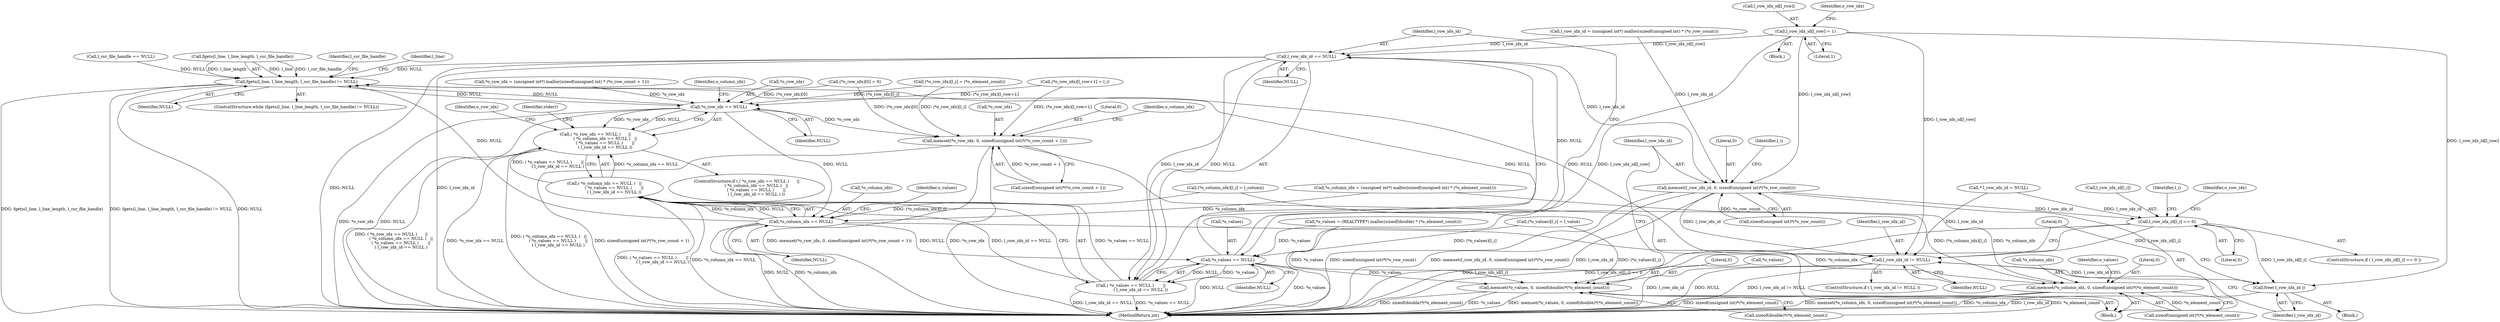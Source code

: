 digraph "0_libxsmm_151481489192e6d1997f8bde52c5c425ea41741d_0@array" {
"1000394" [label="(Call,l_row_idx_id[l_row] = 1)"];
"1000266" [label="(Call,l_row_idx_id == NULL)"];
"1000161" [label="(Call,fgets(l_line, l_line_length, l_csr_file_handle) != NULL)"];
"1000252" [label="(Call,*o_row_idx == NULL)"];
"1000251" [label="(Call,( *o_row_idx == NULL )      ||\n               ( *o_column_idx == NULL )   ||\n               ( *o_values == NULL )       ||\n               ( l_row_idx_id == NULL ))"];
"1000257" [label="(Call,*o_column_idx == NULL)"];
"1000256" [label="(Call,( *o_column_idx == NULL )   ||\n               ( *o_values == NULL )       ||\n               ( l_row_idx_id == NULL ))"];
"1000262" [label="(Call,*o_values == NULL)"];
"1000261" [label="(Call,( *o_values == NULL )       ||\n               ( l_row_idx_id == NULL ))"];
"1000296" [label="(Call,memset(*o_values, 0, sizeof(double)*(*o_element_count)))"];
"1000287" [label="(Call,memset(*o_column_idx, 0, sizeof(unsigned int)*(*o_element_count)))"];
"1000276" [label="(Call,memset(*o_row_idx, 0, sizeof(unsigned int)*(*o_row_count + 1)))"];
"1000451" [label="(Call,l_row_idx_id != NULL)"];
"1000455" [label="(Call,free( l_row_idx_id ))"];
"1000305" [label="(Call,memset(l_row_idx_id, 0, sizeof(unsigned int)*(*o_row_count)))"];
"1000433" [label="(Call,l_row_idx_id[l_i] == 0)"];
"1000442" [label="(Identifier,o_row_idx)"];
"1000452" [label="(Identifier,l_row_idx_id)"];
"1000258" [label="(Call,*o_column_idx)"];
"1000458" [label="(Literal,0)"];
"1000437" [label="(Literal,0)"];
"1000398" [label="(Literal,1)"];
"1000240" [label="(Call,l_row_idx_id = (unsigned int*) malloc(sizeof(unsigned int) * (*o_row_count)))"];
"1000263" [label="(Call,*o_values)"];
"1000252" [label="(Call,*o_row_idx == NULL)"];
"1000255" [label="(Identifier,NULL)"];
"1000353" [label="(Block,)"];
"1000266" [label="(Call,l_row_idx_id == NULL)"];
"1000262" [label="(Call,*o_values == NULL)"];
"1000459" [label="(MethodReturn,int)"];
"1000205" [label="(Call,*o_column_idx = (unsigned int*) malloc(sizeof(unsigned int) * (*o_element_count)))"];
"1000454" [label="(Block,)"];
"1000291" [label="(Call,sizeof(unsigned int)*(*o_element_count))"];
"1000434" [label="(Call,l_row_idx_id[l_i])"];
"1000450" [label="(ControlStructure,if ( l_row_idx_id != NULL ))"];
"1000261" [label="(Call,( *o_values == NULL )       ||\n               ( l_row_idx_id == NULL ))"];
"1000380" [label="(Call,(*o_column_idx)[l_i] = l_column)"];
"1000289" [label="(Identifier,o_column_idx)"];
"1000251" [label="(Call,( *o_row_idx == NULL )      ||\n               ( *o_column_idx == NULL )   ||\n               ( *o_values == NULL )       ||\n               ( l_row_idx_id == NULL ))"];
"1000257" [label="(Call,*o_column_idx == NULL)"];
"1000298" [label="(Identifier,o_values)"];
"1000456" [label="(Identifier,l_row_idx_id)"];
"1000451" [label="(Call,l_row_idx_id != NULL)"];
"1000229" [label="(Call,*o_values = (REALTYPE*) malloc(sizeof(double) * (*o_element_count)))"];
"1000315" [label="(Identifier,l_i)"];
"1000300" [label="(Call,sizeof(double)*(*o_element_count))"];
"1000432" [label="(ControlStructure,if ( l_row_idx_id[l_i] == 0 ))"];
"1000137" [label="(Call,* l_row_idx_id = NULL)"];
"1000166" [label="(Identifier,NULL)"];
"1000162" [label="(Call,fgets(l_line, l_line_length, l_csr_file_handle))"];
"1000408" [label="(Identifier,l_csr_file_handle)"];
"1000276" [label="(Call,memset(*o_row_idx, 0, sizeof(unsigned int)*(*o_row_count + 1)))"];
"1000299" [label="(Literal,0)"];
"1000204" [label="(Block,)"];
"1000287" [label="(Call,memset(*o_column_idx, 0, sizeof(unsigned int)*(*o_element_count)))"];
"1000271" [label="(Identifier,stderr)"];
"1000290" [label="(Literal,0)"];
"1000264" [label="(Identifier,o_values)"];
"1000308" [label="(Call,sizeof(unsigned int)*(*o_row_count))"];
"1000278" [label="(Identifier,o_row_idx)"];
"1000171" [label="(Identifier,l_line)"];
"1000267" [label="(Identifier,l_row_idx_id)"];
"1000395" [label="(Call,l_row_idx_id[l_row])"];
"1000256" [label="(Call,( *o_column_idx == NULL )   ||\n               ( *o_values == NULL )       ||\n               ( l_row_idx_id == NULL ))"];
"1000161" [label="(Call,fgets(l_line, l_line_length, l_csr_file_handle) != NULL)"];
"1000259" [label="(Identifier,o_column_idx)"];
"1000386" [label="(Call,(*o_values)[l_i] = l_value)"];
"1000325" [label="(Call,(*o_row_idx)[l_i] = (*o_element_count))"];
"1000150" [label="(Call,l_csr_file_handle == NULL)"];
"1000250" [label="(ControlStructure,if ( ( *o_row_idx == NULL )      ||\n               ( *o_column_idx == NULL )   ||\n               ( *o_values == NULL )       ||\n               ( l_row_idx_id == NULL ) ))"];
"1000253" [label="(Call,*o_row_idx)"];
"1000305" [label="(Call,memset(l_row_idx_id, 0, sizeof(unsigned int)*(*o_row_count)))"];
"1000394" [label="(Call,l_row_idx_id[l_row] = 1)"];
"1000455" [label="(Call,free( l_row_idx_id ))"];
"1000430" [label="(Identifier,l_i)"];
"1000288" [label="(Call,*o_column_idx)"];
"1000332" [label="(Call,(*o_row_idx)[0] = 0)"];
"1000268" [label="(Identifier,NULL)"];
"1000296" [label="(Call,memset(*o_values, 0, sizeof(double)*(*o_element_count)))"];
"1000297" [label="(Call,*o_values)"];
"1000265" [label="(Identifier,NULL)"];
"1000280" [label="(Call,sizeof(unsigned int)*(*o_row_count + 1))"];
"1000279" [label="(Literal,0)"];
"1000453" [label="(Identifier,NULL)"];
"1000160" [label="(ControlStructure,while (fgets(l_line, l_line_length, l_csr_file_handle) != NULL))"];
"1000216" [label="(Call,*o_row_idx = (unsigned int*) malloc(sizeof(unsigned int) * (*o_row_count + 1)))"];
"1000433" [label="(Call,l_row_idx_id[l_i] == 0)"];
"1000307" [label="(Literal,0)"];
"1000399" [label="(Call,(*o_row_idx)[l_row+1] = l_i)"];
"1000260" [label="(Identifier,NULL)"];
"1000306" [label="(Identifier,l_row_idx_id)"];
"1000402" [label="(Identifier,o_row_idx)"];
"1000277" [label="(Call,*o_row_idx)"];
"1000394" -> "1000353"  [label="AST: "];
"1000394" -> "1000398"  [label="CFG: "];
"1000395" -> "1000394"  [label="AST: "];
"1000398" -> "1000394"  [label="AST: "];
"1000402" -> "1000394"  [label="CFG: "];
"1000394" -> "1000459"  [label="DDG: l_row_idx_id[l_row]"];
"1000394" -> "1000266"  [label="DDG: l_row_idx_id[l_row]"];
"1000394" -> "1000305"  [label="DDG: l_row_idx_id[l_row]"];
"1000394" -> "1000451"  [label="DDG: l_row_idx_id[l_row]"];
"1000394" -> "1000455"  [label="DDG: l_row_idx_id[l_row]"];
"1000266" -> "1000261"  [label="AST: "];
"1000266" -> "1000268"  [label="CFG: "];
"1000267" -> "1000266"  [label="AST: "];
"1000268" -> "1000266"  [label="AST: "];
"1000261" -> "1000266"  [label="CFG: "];
"1000266" -> "1000459"  [label="DDG: l_row_idx_id"];
"1000266" -> "1000459"  [label="DDG: NULL"];
"1000266" -> "1000161"  [label="DDG: NULL"];
"1000266" -> "1000261"  [label="DDG: l_row_idx_id"];
"1000266" -> "1000261"  [label="DDG: NULL"];
"1000240" -> "1000266"  [label="DDG: l_row_idx_id"];
"1000262" -> "1000266"  [label="DDG: NULL"];
"1000266" -> "1000305"  [label="DDG: l_row_idx_id"];
"1000161" -> "1000160"  [label="AST: "];
"1000161" -> "1000166"  [label="CFG: "];
"1000162" -> "1000161"  [label="AST: "];
"1000166" -> "1000161"  [label="AST: "];
"1000171" -> "1000161"  [label="CFG: "];
"1000408" -> "1000161"  [label="CFG: "];
"1000161" -> "1000459"  [label="DDG: NULL"];
"1000161" -> "1000459"  [label="DDG: fgets(l_line, l_line_length, l_csr_file_handle)"];
"1000161" -> "1000459"  [label="DDG: fgets(l_line, l_line_length, l_csr_file_handle) != NULL"];
"1000162" -> "1000161"  [label="DDG: l_line"];
"1000162" -> "1000161"  [label="DDG: l_line_length"];
"1000162" -> "1000161"  [label="DDG: l_csr_file_handle"];
"1000257" -> "1000161"  [label="DDG: NULL"];
"1000252" -> "1000161"  [label="DDG: NULL"];
"1000150" -> "1000161"  [label="DDG: NULL"];
"1000262" -> "1000161"  [label="DDG: NULL"];
"1000161" -> "1000252"  [label="DDG: NULL"];
"1000161" -> "1000451"  [label="DDG: NULL"];
"1000252" -> "1000251"  [label="AST: "];
"1000252" -> "1000255"  [label="CFG: "];
"1000253" -> "1000252"  [label="AST: "];
"1000255" -> "1000252"  [label="AST: "];
"1000259" -> "1000252"  [label="CFG: "];
"1000251" -> "1000252"  [label="CFG: "];
"1000252" -> "1000459"  [label="DDG: *o_row_idx"];
"1000252" -> "1000459"  [label="DDG: NULL"];
"1000252" -> "1000251"  [label="DDG: *o_row_idx"];
"1000252" -> "1000251"  [label="DDG: NULL"];
"1000325" -> "1000252"  [label="DDG: (*o_row_idx)[l_i]"];
"1000332" -> "1000252"  [label="DDG: (*o_row_idx)[0]"];
"1000216" -> "1000252"  [label="DDG: *o_row_idx"];
"1000399" -> "1000252"  [label="DDG: (*o_row_idx)[l_row+1]"];
"1000252" -> "1000257"  [label="DDG: NULL"];
"1000252" -> "1000276"  [label="DDG: *o_row_idx"];
"1000251" -> "1000250"  [label="AST: "];
"1000251" -> "1000256"  [label="CFG: "];
"1000256" -> "1000251"  [label="AST: "];
"1000271" -> "1000251"  [label="CFG: "];
"1000278" -> "1000251"  [label="CFG: "];
"1000251" -> "1000459"  [label="DDG: ( *o_row_idx == NULL )      ||\n               ( *o_column_idx == NULL )   ||\n               ( *o_values == NULL )       ||\n               ( l_row_idx_id == NULL )"];
"1000251" -> "1000459"  [label="DDG: *o_row_idx == NULL"];
"1000251" -> "1000459"  [label="DDG: ( *o_column_idx == NULL )   ||\n               ( *o_values == NULL )       ||\n               ( l_row_idx_id == NULL )"];
"1000256" -> "1000251"  [label="DDG: *o_column_idx == NULL"];
"1000256" -> "1000251"  [label="DDG: ( *o_values == NULL )       ||\n               ( l_row_idx_id == NULL )"];
"1000257" -> "1000256"  [label="AST: "];
"1000257" -> "1000260"  [label="CFG: "];
"1000258" -> "1000257"  [label="AST: "];
"1000260" -> "1000257"  [label="AST: "];
"1000264" -> "1000257"  [label="CFG: "];
"1000256" -> "1000257"  [label="CFG: "];
"1000257" -> "1000459"  [label="DDG: NULL"];
"1000257" -> "1000459"  [label="DDG: *o_column_idx"];
"1000257" -> "1000256"  [label="DDG: *o_column_idx"];
"1000257" -> "1000256"  [label="DDG: NULL"];
"1000205" -> "1000257"  [label="DDG: *o_column_idx"];
"1000380" -> "1000257"  [label="DDG: (*o_column_idx)[l_i]"];
"1000257" -> "1000262"  [label="DDG: NULL"];
"1000257" -> "1000287"  [label="DDG: *o_column_idx"];
"1000256" -> "1000261"  [label="CFG: "];
"1000261" -> "1000256"  [label="AST: "];
"1000256" -> "1000459"  [label="DDG: *o_column_idx == NULL"];
"1000256" -> "1000459"  [label="DDG: ( *o_values == NULL )       ||\n               ( l_row_idx_id == NULL )"];
"1000261" -> "1000256"  [label="DDG: *o_values == NULL"];
"1000261" -> "1000256"  [label="DDG: l_row_idx_id == NULL"];
"1000262" -> "1000261"  [label="AST: "];
"1000262" -> "1000265"  [label="CFG: "];
"1000263" -> "1000262"  [label="AST: "];
"1000265" -> "1000262"  [label="AST: "];
"1000267" -> "1000262"  [label="CFG: "];
"1000261" -> "1000262"  [label="CFG: "];
"1000262" -> "1000459"  [label="DDG: NULL"];
"1000262" -> "1000459"  [label="DDG: *o_values"];
"1000262" -> "1000261"  [label="DDG: *o_values"];
"1000262" -> "1000261"  [label="DDG: NULL"];
"1000386" -> "1000262"  [label="DDG: (*o_values)[l_i]"];
"1000229" -> "1000262"  [label="DDG: *o_values"];
"1000262" -> "1000296"  [label="DDG: *o_values"];
"1000261" -> "1000459"  [label="DDG: l_row_idx_id == NULL"];
"1000261" -> "1000459"  [label="DDG: *o_values == NULL"];
"1000296" -> "1000204"  [label="AST: "];
"1000296" -> "1000300"  [label="CFG: "];
"1000297" -> "1000296"  [label="AST: "];
"1000299" -> "1000296"  [label="AST: "];
"1000300" -> "1000296"  [label="AST: "];
"1000306" -> "1000296"  [label="CFG: "];
"1000296" -> "1000459"  [label="DDG: memset(*o_values, 0, sizeof(double)*(*o_element_count))"];
"1000296" -> "1000459"  [label="DDG: sizeof(double)*(*o_element_count)"];
"1000296" -> "1000459"  [label="DDG: *o_values"];
"1000386" -> "1000296"  [label="DDG: (*o_values)[l_i]"];
"1000229" -> "1000296"  [label="DDG: *o_values"];
"1000300" -> "1000296"  [label="DDG: *o_element_count"];
"1000287" -> "1000204"  [label="AST: "];
"1000287" -> "1000291"  [label="CFG: "];
"1000288" -> "1000287"  [label="AST: "];
"1000290" -> "1000287"  [label="AST: "];
"1000291" -> "1000287"  [label="AST: "];
"1000298" -> "1000287"  [label="CFG: "];
"1000287" -> "1000459"  [label="DDG: sizeof(unsigned int)*(*o_element_count)"];
"1000287" -> "1000459"  [label="DDG: memset(*o_column_idx, 0, sizeof(unsigned int)*(*o_element_count))"];
"1000287" -> "1000459"  [label="DDG: *o_column_idx"];
"1000205" -> "1000287"  [label="DDG: *o_column_idx"];
"1000380" -> "1000287"  [label="DDG: (*o_column_idx)[l_i]"];
"1000291" -> "1000287"  [label="DDG: *o_element_count"];
"1000276" -> "1000204"  [label="AST: "];
"1000276" -> "1000280"  [label="CFG: "];
"1000277" -> "1000276"  [label="AST: "];
"1000279" -> "1000276"  [label="AST: "];
"1000280" -> "1000276"  [label="AST: "];
"1000289" -> "1000276"  [label="CFG: "];
"1000276" -> "1000459"  [label="DDG: sizeof(unsigned int)*(*o_row_count + 1)"];
"1000276" -> "1000459"  [label="DDG: memset(*o_row_idx, 0, sizeof(unsigned int)*(*o_row_count + 1))"];
"1000276" -> "1000459"  [label="DDG: *o_row_idx"];
"1000325" -> "1000276"  [label="DDG: (*o_row_idx)[l_i]"];
"1000332" -> "1000276"  [label="DDG: (*o_row_idx)[0]"];
"1000399" -> "1000276"  [label="DDG: (*o_row_idx)[l_row+1]"];
"1000280" -> "1000276"  [label="DDG: *o_row_count + 1"];
"1000451" -> "1000450"  [label="AST: "];
"1000451" -> "1000453"  [label="CFG: "];
"1000452" -> "1000451"  [label="AST: "];
"1000453" -> "1000451"  [label="AST: "];
"1000456" -> "1000451"  [label="CFG: "];
"1000458" -> "1000451"  [label="CFG: "];
"1000451" -> "1000459"  [label="DDG: l_row_idx_id"];
"1000451" -> "1000459"  [label="DDG: NULL"];
"1000451" -> "1000459"  [label="DDG: l_row_idx_id != NULL"];
"1000433" -> "1000451"  [label="DDG: l_row_idx_id[l_i]"];
"1000305" -> "1000451"  [label="DDG: l_row_idx_id"];
"1000137" -> "1000451"  [label="DDG: l_row_idx_id"];
"1000451" -> "1000455"  [label="DDG: l_row_idx_id"];
"1000455" -> "1000454"  [label="AST: "];
"1000455" -> "1000456"  [label="CFG: "];
"1000456" -> "1000455"  [label="AST: "];
"1000458" -> "1000455"  [label="CFG: "];
"1000455" -> "1000459"  [label="DDG: l_row_idx_id"];
"1000433" -> "1000455"  [label="DDG: l_row_idx_id[l_i]"];
"1000305" -> "1000204"  [label="AST: "];
"1000305" -> "1000308"  [label="CFG: "];
"1000306" -> "1000305"  [label="AST: "];
"1000307" -> "1000305"  [label="AST: "];
"1000308" -> "1000305"  [label="AST: "];
"1000315" -> "1000305"  [label="CFG: "];
"1000305" -> "1000459"  [label="DDG: memset(l_row_idx_id, 0, sizeof(unsigned int)*(*o_row_count))"];
"1000305" -> "1000459"  [label="DDG: l_row_idx_id"];
"1000305" -> "1000459"  [label="DDG: sizeof(unsigned int)*(*o_row_count)"];
"1000240" -> "1000305"  [label="DDG: l_row_idx_id"];
"1000308" -> "1000305"  [label="DDG: *o_row_count"];
"1000305" -> "1000433"  [label="DDG: l_row_idx_id"];
"1000433" -> "1000432"  [label="AST: "];
"1000433" -> "1000437"  [label="CFG: "];
"1000434" -> "1000433"  [label="AST: "];
"1000437" -> "1000433"  [label="AST: "];
"1000442" -> "1000433"  [label="CFG: "];
"1000430" -> "1000433"  [label="CFG: "];
"1000433" -> "1000459"  [label="DDG: l_row_idx_id[l_i]"];
"1000433" -> "1000459"  [label="DDG: l_row_idx_id[l_i] == 0"];
"1000137" -> "1000433"  [label="DDG: l_row_idx_id"];
}
